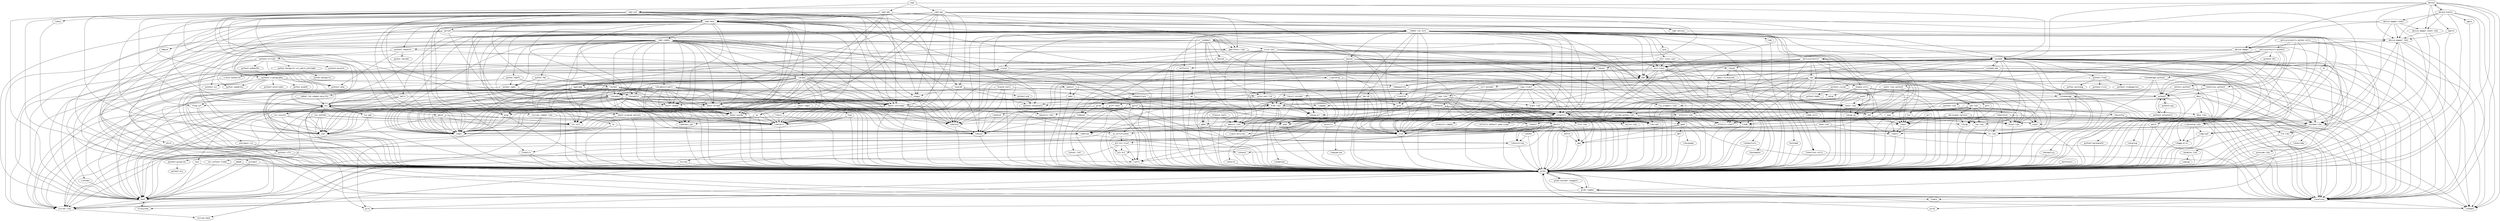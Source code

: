 strict digraph G {
node [fontname=monospace];
  "acl" -> "glibc";
  "acl" -> "libacl";
  "acl" -> "libattr";
  "at" -> "glibc";
  "at" -> "libselinux";
  "at" -> "pam";
  "audit" -> "audit-libs";
  "audit" -> "bash";
  "audit" -> "glibc";
  "audit" -> "krb5-libs";
  "audit" -> "libcap-ng";
  "audit-libs" -> "glibc";
  "audit-libs" -> "libcap-ng";
  "audit-libs-python3" -> "audit";
  "audit-libs-python3" -> "audit-libs";
  "audit-libs-python3" -> "glibc";
  "audit-libs-python3" -> "libcap-ng";
  "audit-libs-python3" -> "python3";
  "audit" -> "tcp_wrappers-libs";
  "avahi-libs" -> "dbus-libs";
  "avahi-libs" -> "glibc";
  "bash" -> "filesystem";
  "bash" -> "glibc";
  "bash" -> "ncurses-libs";
  "bcache-tools" -> "bash";
  "bcache-tools" -> "coreutils";
  "bcache-tools" -> "glibc";
  "bcache-tools" -> "libblkid";
  "bcache-tools" -> "libuuid";
  "bcache-tools" -> "python3";
  "bc" -> "glibc";
  "bc" -> "ncurses-libs";
  "bc" -> "readline";
  "binutils" -> "glibc";
  "binutils" -> "zlib";
  "boost-iostreams" -> "bzip2-libs";
  "boost-iostreams" -> "glibc";
  "boost-iostreams" -> "libgcc";
  "boost-iostreams" -> "libstdc++";
  "boost-iostreams" -> "zlib";
  "boost-program-options" -> "glibc";
  "boost-program-options" -> "libgcc";
  "boost-program-options" -> "libstdc++";
  "boost-random" -> "boost-system";
  "boost-random" -> "glibc";
  "boost-random" -> "libgcc";
  "boost-random" -> "libstdc++";
  "boost-regex" -> "glibc";
  "boost-regex" -> "libgcc";
  "boost-regex" -> "libicu";
  "boost-regex" -> "libstdc++";
  "boost-system" -> "glibc";
  "boost-system" -> "libgcc";
  "boost-system" -> "libstdc++";
  "boost-thread" -> "boost-system";
  "boost-thread" -> "glibc";
  "boost-thread" -> "libgcc";
  "boost-thread" -> "libstdc++";
  "bzip2-libs" -> "glibc";
  "ca-certificates" -> "p11-kit";
  "ca-certificates" -> "p11-kit-trust";
  "ceph-base" -> "bash";
  "ceph-base" -> "boost-iostreams";
  "ceph-base" -> "boost-random";
  "ceph-base" -> "boost-system";
  "ceph-base" -> "boost-thread";
  "ceph-base" -> "ceph-common";
  "ceph-base" -> "ceph-selinux";
  "ceph-base" -> "coreutils";
  "ceph-base" -> "cryptsetup";
  "ceph-base" -> "findutils";
  "ceph-base" -> "glibc";
  "ceph-base" -> "grep";
  "ceph-base" -> "hdparm";
  "ceph-base" -> "libatomic_ops";
  "ceph-base" -> "libcephfs1";
  "ceph-base" -> "libgcc";
  "ceph-base" -> "librados2";
  "ceph-base" -> "librbd1";
  "ceph-base" -> "librgw2";
  "ceph-base" -> "libstdc++";
  "ceph-base" -> "lttng-ust";
  "ceph-base" -> "nspr";
  "ceph-base" -> "nss";
  "ceph-base" -> "python2-requests";
  "ceph-base" -> "python2-setuptools";
  "ceph-base" -> "redhat-lsb-core";
  "ceph-base" -> "snappy";
  "ceph-base" -> "util-linux";
  "ceph-base" -> "which";
  "ceph-base" -> "zlib";
  "ceph" -> "ceph-mds";
  "ceph" -> "ceph-mon";
  "ceph" -> "ceph-osd";
  "ceph-common" -> "bash";
  "ceph-common" -> "boost-iostreams";
  "ceph-common" -> "boost-program-options";
  "ceph-common" -> "boost-regex";
  "ceph-common" -> "boost-system";
  "ceph-common" -> "boost-thread";
  "ceph-common" -> "coreutils";
  "ceph-common" -> "glibc";
  "ceph-common" -> "gperftools-libs";
  "ceph-common" -> "keyutils-libs";
  "ceph-common" -> "libbabeltrace";
  "ceph-common" -> "libblkid";
  "ceph-common" -> "libcephfs1";
  "ceph-common" -> "libgcc";
  "ceph-common" -> "librados2";
  "ceph-common" -> "libradosstriper1";
  "ceph-common" -> "librbd1";
  "ceph-common" -> "librgw2";
  "ceph-common" -> "libstdc++";
  "ceph-common" -> "nspr";
  "ceph-common" -> "nss";
  "ceph-common" -> "python2-requests";
  "ceph-common" -> "python-cephfs";
  "ceph-common" -> "python-rados";
  "ceph-common" -> "python-rbd";
  "ceph-common" -> "systemd-libs";
  "ceph-mds" -> "boost-iostreams";
  "ceph-mds" -> "boost-system";
  "ceph-mds" -> "boost-thread";
  "ceph-mds" -> "ceph-base";
  "ceph-mds" -> "glibc";
  "ceph-mds" -> "gperftools-libs";
  "ceph-mds" -> "libgcc";
  "ceph-mds" -> "libstdc++";
  "ceph-mds" -> "nspr";
  "ceph-mds" -> "nss";
  "ceph-mon" -> "boost-iostreams";
  "ceph-mon" -> "boost-random";
  "ceph-mon" -> "boost-system";
  "ceph-mon" -> "boost-thread";
  "ceph-mon" -> "ceph-base";
  "ceph-mon" -> "coreutils";
  "ceph-mon" -> "glibc";
  "ceph-mon" -> "gperftools-libs";
  "ceph-mon" -> "leveldb";
  "ceph-mon" -> "libgcc";
  "ceph-mon" -> "libstdc++";
  "ceph-mon" -> "nspr";
  "ceph-mon" -> "nss";
  "ceph-mon" -> "python2-flask";
  "ceph-mon" -> "snappy";
  "ceph-mon" -> "zlib";
  "ceph-osd" -> "boost-iostreams";
  "ceph-osd" -> "boost-program-options";
  "ceph-osd" -> "boost-random";
  "ceph-osd" -> "boost-system";
  "ceph-osd" -> "boost-thread";
  "ceph-osd" -> "ceph-base";
  "ceph-osd" -> "gdisk";
  "ceph-osd" -> "glibc";
  "ceph-osd" -> "gperftools-libs";
  "ceph-osd" -> "leveldb";
  "ceph-osd" -> "libaio";
  "ceph-osd" -> "libblkid";
  "ceph-osd" -> "libgcc";
  "ceph-osd" -> "libstdc++";
  "ceph-osd" -> "nspr";
  "ceph-osd" -> "nss";
  "ceph-osd" -> "parted";
  "ceph-osd" -> "snappy";
  "ceph-osd" -> "zlib";
  "ceph-selinux" -> "ceph-base";
  "ceph-selinux" -> "libselinux-utils";
  "ceph" -> "systemd";
  "checkpolicy" -> "glibc";
  "chkconfig" -> "glibc";
  "chkconfig" -> "libselinux";
  "chkconfig" -> "libsepol";
  "chkconfig" -> "popt";
  "coreutils" -> "coreutils-common";
  "coreutils" -> "glibc";
  "coreutils" -> "gmp";
  "coreutils" -> "libacl";
  "coreutils" -> "libattr";
  "coreutils" -> "libcap";
  "coreutils" -> "libselinux";
  "coreutils" -> "ncurses";
  "coreutils" -> "openssl-libs";
  "cpio" -> "glibc";
  "cracklib" -> "bash";
  "cracklib" -> "glibc";
  "cracklib" -> "gzip";
  "cracklib" -> "zlib";
  "cronie" -> "audit-libs";
  "cronie" -> "cronie-noanacron";
  "cronie" -> "glibc";
  "cronie" -> "libselinux";
  "cronie-noanacron" -> "cronie";
  "cronie-noanacron" -> "crontabs";
  "cronie" -> "pam";
  "crontabs" -> "bash";
  "cryptsetup" -> "cryptsetup-libs";
  "cryptsetup" -> "glibc";
  "cryptsetup" -> "libpwquality";
  "cryptsetup-libs" -> "device-mapper-libs";
  "cryptsetup-libs" -> "glibc";
  "cryptsetup-libs" -> "libgcrypt";
  "cryptsetup-libs" -> "libgpg-error";
  "cryptsetup-libs" -> "libuuid";
  "cryptsetup" -> "popt";
  "cups-client" -> "avahi-libs";
  "cups-client" -> "chkconfig";
  "cups-client" -> "cups-libs";
  "cups-client" -> "glibc";
  "cups-client" -> "gnutls";
  "cups-client" -> "krb5-libs";
  "cups-client" -> "libcom_err";
  "cups-client" -> "libcrypt";
  "cups-client" -> "zlib";
  "cups-libs" -> "avahi-libs";
  "cups-libs" -> "glib2";
  "cups-libs" -> "glibc";
  "cups-libs" -> "gnutls";
  "cups-libs" -> "krb5-libs";
  "cups-libs" -> "libcom_err";
  "cups-libs" -> "libcrypt";
  "cups-libs" -> "libgcc";
  "cups-libs" -> "libgomp";
  "cups-libs" -> "libstdc++";
  "cups-libs" -> "libunistring";
  "cups-libs" -> "libxml2";
  "cups-libs" -> "ncurses-libs";
  "cups-libs" -> "zlib";
  "curl-minimal" -> "glibc";
  "curl-minimal" -> "libcurl-minimal";
  "curl-minimal" -> "openssl-libs";
  "curl-minimal" -> "zlib";
  "cyrus-sasl" -> "cyrus-sasl-lib";
  "cyrus-sasl" -> "glibc";
  "cyrus-sasl" -> "krb5-libs";
  "cyrus-sasl" -> "libcom_err";
  "cyrus-sasl" -> "libcrypt";
  "cyrus-sasl" -> "libdb";
  "cyrus-sasl-lib" -> "glibc";
  "cyrus-sasl-lib" -> "krb5-libs";
  "cyrus-sasl-lib" -> "libcom_err";
  "cyrus-sasl-lib" -> "libcrypt";
  "cyrus-sasl-lib" -> "libdb";
  "cyrus-sasl" -> "openldap";
  "cyrus-sasl" -> "openssl-libs";
  "cyrus-sasl" -> "pam";
  "cyrus-sasl" -> "shadow-utils";
  "cyrus-sasl" -> "systemd";
  "cyrus-sasl" -> "util-linux";
  "dbus" -> "audit-libs";
  "dbus" -> "dbus-libs";
  "dbus" -> "expat";
  "dbus" -> "glibc";
  "dbus" -> "libcap-ng";
  "dbus" -> "libselinux";
  "dbus-libs" -> "glibc";
  "dbus-libs" -> "systemd-libs";
  "dbus" -> "systemd-libs";
  "device-mapper" -> "bash";
  "device-mapper" -> "device-mapper-libs";
  "device-mapper-event" -> "device-mapper";
  "device-mapper-event" -> "device-mapper-event-libs";
  "device-mapper-event" -> "device-mapper-libs";
  "device-mapper-event" -> "glibc";
  "device-mapper-event" -> "libgcc";
  "device-mapper-event-libs" -> "device-mapper-libs";
  "device-mapper-event-libs" -> "glibc";
  "device-mapper-event-libs" -> "systemd-libs";
  "device-mapper-event" -> "systemd-libs";
  "device-mapper" -> "glibc";
  "device-mapper-libs" -> "device-mapper";
  "device-mapper-libs" -> "glibc";
  "device-mapper-libs" -> "libselinux";
  "device-mapper-libs" -> "libsepol";
  "device-mapper-libs" -> "systemd-libs";
  "device-mapper" -> "systemd";
  "device-mapper" -> "systemd-libs";
  "device-mapper" -> "util-linux";
  "diffutils" -> "glibc";
  "dmraid" -> "bash";
  "dmraid" -> "device-mapper";
  "dmraid" -> "device-mapper-event-libs";
  "dmraid" -> "device-mapper-libs";
  "dmraid" -> "dmraid-events";
  "dmraid-events" -> "device-mapper-event";
  "dmraid-events" -> "device-mapper-event-libs";
  "dmraid-events" -> "device-mapper-libs";
  "dmraid-events" -> "dmraid";
  "dmraid-events" -> "glibc";
  "dmraid-events" -> "libselinux";
  "dmraid-events" -> "libsepol";
  "dmraid-events" -> "sgpio";
  "dmraid" -> "glibc";
  "dmraid" -> "kpartx";
  "dmraid" -> "libselinux";
  "dmraid" -> "libsepol";
  "dmraid" -> "systemd";
  "dosfstools" -> "glibc";
  "ed" -> "glib2";
  "ed" -> "glibc";
  "ed" -> "libgcc";
  "ed" -> "libgomp";
  "ed" -> "libunistring";
  "ed" -> "libxml2";
  "ed" -> "ncurses-libs";
  "elfutils-libelf" -> "glibc";
  "elfutils-libelf" -> "zlib";
  "elfutils-libs" -> "bzip2-libs";
  "elfutils-libs" -> "elfutils-default-yama-scope";
  "elfutils-libs" -> "elfutils-libelf";
  "elfutils-libs" -> "glibc";
  "elfutils-libs" -> "xz-libs";
  "elfutils-libs" -> "zlib";
  "expat" -> "glibc";
  "fcgi" -> "glibc";
  "fcgi" -> "libgcc";
  "fcgi" -> "libstdc++";
  "file" -> "file-libs";
  "file" -> "glibc";
  "file-libs" -> "glibc";
  "file-libs" -> "zlib";
  "filesystem" -> "bash";
  "file" -> "zlib";
  "findutils" -> "glibc";
  "findutils" -> "libselinux";
  "gawk" -> "filesystem";
  "gawk" -> "glibc";
  "gawk" -> "gmp";
  "gawk" -> "libsigsegv";
  "gawk" -> "mpfr";
  "gawk" -> "readline";
  "gc" -> "glibc";
  "gc" -> "libatomic_ops";
  "gc" -> "libgcc";
  "gc" -> "libstdc++";
  "gdbm" -> "glibc";
  "gdbm" -> "ncurses-libs";
  "gdbm" -> "readline";
  "gdisk" -> "glibc";
  "gdisk" -> "libgcc";
  "gdisk" -> "libstdc++";
  "gdisk" -> "libuuid";
  "gdisk" -> "ncurses-libs";
  "gdisk" -> "popt";
  "glib2" -> "bash";
  "glib2" -> "glibc";
  "glib2" -> "libffi";
  "glib2" -> "libgcc";
  "glib2" -> "libmount";
  "glib2" -> "libselinux";
  "glib2" -> "pcre";
  "glib2" -> "zlib";
  "glibc-common" -> "bash";
  "glibc-common" -> "glibc";
  "glibc-common" -> "libselinux";
  "glibc-common" -> "tzdata";
  "glibc" -> "glibc-common";
  "glibc" -> "glibc-minimal-langpack";
  "glibc-minimal-langpack" -> "glibc";
  "glibc-minimal-langpack" -> "glibc-common";
  "gmp" -> "glibc";
  "gnutls" -> "crypto-policies";
  "gnutls" -> "glibc";
  "gnutls" -> "gmp";
  "gnutls" -> "libidn2";
  "gnutls" -> "libtasn1";
  "gnutls" -> "libunistring";
  "gnutls" -> "nettle";
  "gnutls" -> "p11-kit";
  "gnutls" -> "p11-kit-trust";
  "gnutls" -> "zlib";
  "gperftools-libs" -> "glibc";
  "gperftools-libs" -> "libgcc";
  "gperftools-libs" -> "libstdc++";
  "gperftools-libs" -> "libunwind";
  "grep" -> "glibc";
  "grep" -> "pcre";
  "groff-base" -> "bash";
  "groff-base" -> "glibc";
  "groff-base" -> "libgcc";
  "groff-base" -> "libstdc++";
  "groff-base" -> "sed";
  "guile" -> "coreutils";
  "guile" -> "gc";
  "guile" -> "glibc";
  "guile" -> "gmp";
  "guile" -> "libcrypt";
  "guile" -> "libffi";
  "guile" -> "libtool-ltdl";
  "guile" -> "libunistring";
  "guile" -> "ncurses-libs";
  "guile" -> "readline";
  "gzip" -> "coreutils";
  "gzip" -> "glibc";
  "hdparm" -> "glibc";
  "hesiod" -> "glibc";
  "hesiod" -> "libidn";
  "hfsplus-tools" -> "glibc";
  "hfsplus-tools" -> "openssl-libs";
  "hostname" -> "glibc";
  "iptables-libs" -> "glibc";
  "iptables-libs" -> "libpcap";
  "keyutils-libs" -> "glibc";
  "kmod-libs" -> "glibc";
  "kmod-libs" -> "libgcc";
  "kmod-libs" -> "xz-libs";
  "kmod-libs" -> "zlib";
  "kpartx" -> "device-mapper-libs";
  "kpartx" -> "glibc";
  "krb5-libs" -> "bash";
  "krb5-libs" -> "coreutils";
  "krb5-libs" -> "crypto-policies";
  "krb5-libs" -> "gawk";
  "krb5-libs" -> "glibc";
  "krb5-libs" -> "grep";
  "krb5-libs" -> "keyutils-libs";
  "krb5-libs" -> "libcom_err";
  "krb5-libs" -> "libselinux";
  "krb5-libs" -> "libverto";
  "krb5-libs" -> "openssl-libs";
  "krb5-libs" -> "sed";
  "less" -> "bash";
  "less" -> "glibc";
  "less" -> "ncurses-libs";
  "leveldb" -> "glibc";
  "leveldb" -> "libgcc";
  "leveldb" -> "libstdc++";
  "leveldb" -> "python2-pip";
  "leveldb" -> "python2-setuptools";
  "leveldb" -> "snappy";
  "libacl" -> "glibc";
  "libacl" -> "libattr";
  "libaio" -> "glibc";
  "libarchive" -> "bzip2-libs";
  "libarchive" -> "glibc";
  "libarchive" -> "libacl";
  "libarchive" -> "libxml2";
  "libarchive" -> "lz4-libs";
  "libarchive" -> "openssl-libs";
  "libarchive" -> "xz-libs";
  "libarchive" -> "zlib";
  "libatomic_ops" -> "glibc";
  "libattr" -> "glibc";
  "libbabeltrace" -> "elfutils-libelf";
  "libbabeltrace" -> "elfutils-libs";
  "libbabeltrace" -> "glib2";
  "libbabeltrace" -> "glibc";
  "libbabeltrace" -> "libuuid";
  "libbabeltrace" -> "popt";
  "libblkid" -> "glibc";
  "libblkid" -> "libuuid";
  "libcap" -> "glibc";
  "libcap-ng" -> "glibc";
  "libcephfs1" -> "boost-iostreams";
  "libcephfs1" -> "boost-random";
  "libcephfs1" -> "boost-system";
  "libcephfs1" -> "boost-thread";
  "libcephfs1" -> "glibc";
  "libcephfs1" -> "libatomic_ops";
  "libcephfs1" -> "libblkid";
  "libcephfs1" -> "libgcc";
  "libcephfs1" -> "libstdc++";
  "libcephfs1" -> "libuuid";
  "libcephfs1" -> "nspr";
  "libcephfs1" -> "nss";
  "libcephfs1" -> "nss-util";
  "libcgroup" -> "glibc";
  "libcom_err" -> "glibc";
  "libcrypt" -> "glibc";
  "libcurl-minimal" -> "glibc";
  "libcurl-minimal" -> "krb5-libs";
  "libcurl-minimal" -> "libcom_err";
  "libcurl-minimal" -> "libnghttp2";
  "libcurl-minimal" -> "openssl-libs";
  "libcurl-minimal" -> "zlib";
  "libdb" -> "glibc";
  "libdb-utils" -> "glibc";
  "libdb-utils" -> "libdb";
  "libfdisk" -> "glibc";
  "libfdisk" -> "libblkid";
  "libfdisk" -> "libuuid";
  "libffi" -> "glibc";
  "libgcrypt" -> "glibc";
  "libgcrypt" -> "libgpg-error";
  "libgomp" -> "glibc";
  "libgpg-error" -> "glibc";
  "libicu" -> "glibc";
  "libicu" -> "libgcc";
  "libicu" -> "libstdc++";
  "libidn2" -> "glibc";
  "libidn2" -> "libunistring";
  "libidn" -> "emacs-filesystem";
  "libidn" -> "glibc";
  "libmount" -> "glibc";
  "libmount" -> "libblkid";
  "libmount" -> "libselinux";
  "libmount" -> "libuuid";
  "libnghttp2" -> "glibc";
  "libpcap" -> "glibc";
  "libpipeline" -> "glibc";
  "libpwquality" -> "cracklib";
  "libpwquality" -> "glibc";
  "libpwquality" -> "pam";
  "librados2" -> "boost-iostreams";
  "librados2" -> "boost-random";
  "librados2" -> "boost-system";
  "librados2" -> "boost-thread";
  "librados2" -> "glibc";
  "librados2" -> "libatomic_ops";
  "librados2" -> "libblkid";
  "librados2" -> "libgcc";
  "librados2" -> "libstdc++";
  "librados2" -> "libuuid";
  "librados2" -> "lttng-ust";
  "librados2" -> "nspr";
  "librados2" -> "nss";
  "librados2" -> "nss-util";
  "libradosstriper1" -> "boost-iostreams";
  "libradosstriper1" -> "boost-random";
  "libradosstriper1" -> "boost-system";
  "libradosstriper1" -> "boost-thread";
  "libradosstriper1" -> "glibc";
  "libradosstriper1" -> "libatomic_ops";
  "libradosstriper1" -> "libblkid";
  "libradosstriper1" -> "libgcc";
  "libradosstriper1" -> "librados2";
  "libradosstriper1" -> "libstdc++";
  "libradosstriper1" -> "libuuid";
  "libradosstriper1" -> "nspr";
  "libradosstriper1" -> "nss";
  "libradosstriper1" -> "nss-util";
  "librbd1" -> "boost-iostreams";
  "librbd1" -> "boost-random";
  "librbd1" -> "boost-system";
  "librbd1" -> "boost-thread";
  "librbd1" -> "glibc";
  "librbd1" -> "libatomic_ops";
  "librbd1" -> "libblkid";
  "librbd1" -> "libgcc";
  "librbd1" -> "librados2";
  "librbd1" -> "libstdc++";
  "librbd1" -> "libuuid";
  "librbd1" -> "lttng-ust";
  "librbd1" -> "nspr";
  "librbd1" -> "nss";
  "librbd1" -> "nss-util";
  "librgw2" -> "boost-iostreams";
  "librgw2" -> "boost-random";
  "librgw2" -> "boost-system";
  "librgw2" -> "boost-thread";
  "librgw2" -> "coreutils";
  "librgw2" -> "expat";
  "librgw2" -> "fcgi";
  "librgw2" -> "glibc";
  "librgw2" -> "libacl";
  "librgw2" -> "libatomic_ops";
  "librgw2" -> "libblkid";
  "librgw2" -> "libcurl-minimal";
  "librgw2" -> "libgcc";
  "librgw2" -> "librados2";
  "librgw2" -> "libselinux";
  "librgw2" -> "libstdc++";
  "librgw2" -> "libuuid";
  "librgw2" -> "nspr";
  "librgw2" -> "nss";
  "librgw2" -> "nss-util";
  "librgw2" -> "openldap";
  "librgw2" -> "popt";
  "libseccomp" -> "glibc";
  "libselinux" -> "glibc";
  "libselinux" -> "libsepol";
  "libselinux" -> "pcre";
  "libselinux" -> "pcre2";
  "libselinux-python3" -> "glibc";
  "libselinux-python3" -> "libselinux";
  "libselinux-python3" -> "python3";
  "libselinux-python3" -> "system-python-libs";
  "libselinux-utils" -> "glibc";
  "libselinux-utils" -> "libselinux";
  "libsemanage" -> "audit-libs";
  "libsemanage" -> "bzip2-libs";
  "libsemanage" -> "glibc";
  "libsemanage" -> "libselinux";
  "libsemanage" -> "libsepol";
  "libsemanage-python3" -> "glibc";
  "libsemanage-python3" -> "libselinux-python3";
  "libsemanage-python3" -> "libsemanage";
  "libsemanage-python3" -> "python3";
  "libsemanage-python3" -> "system-python-libs";
  "libsepol" -> "glibc";
  "libsigsegv" -> "glibc";
  "libsmartcols" -> "glibc";
  "libstdc++" -> "glibc";
  "libstdc++" -> "libgcc";
  "libtasn1" -> "glibc";
  "libtool-ltdl" -> "glibc";
  "libunistring" -> "glibc";
  "libunwind" -> "bash";
  "libunwind" -> "bzip2-libs";
  "libunwind" -> "coreutils";
  "libunwind" -> "expat";
  "libunwind" -> "gdbm";
  "libunwind" -> "glibc";
  "libunwind" -> "libcrypt";
  "libunwind" -> "libdb";
  "libunwind" -> "libffi";
  "libunwind" -> "libgcc";
  "libunwind" -> "ncurses-libs";
  "libunwind" -> "openssl-libs";
  "libunwind" -> "readline";
  "libunwind" -> "sqlite-libs";
  "libunwind" -> "zlib";
  "libuser" -> "glib2";
  "libuser" -> "glibc";
  "libuser" -> "libcrypt";
  "libuser" -> "libselinux";
  "libuser" -> "openldap";
  "libuser" -> "pam";
  "libuser" -> "popt";
  "libutempter" -> "glibc";
  "libuuid" -> "glibc";
  "libverto" -> "glibc";
  "libxml2" -> "glibc";
  "libxml2" -> "xz-libs";
  "libxml2" -> "zlib";
  "lttng-ust" -> "glibc";
  "lttng-ust" -> "userspace-rcu";
  "lua-libs" -> "glibc";
  "lz4-libs" -> "glibc";
  "mailx" -> "bash";
  "mailx" -> "glibc";
  "mailx" -> "krb5-libs";
  "mailx" -> "nspr";
  "mailx" -> "nss";
  "make" -> "gc";
  "make" -> "glibc";
  "make" -> "guile";
  "man-db" -> "coreutils";
  "man-db" -> "gdbm";
  "man-db" -> "glibc";
  "man-db" -> "grep";
  "man-db" -> "groff-base";
  "man-db" -> "gzip";
  "man-db" -> "less";
  "man-db" -> "libpipeline";
  "man-db" -> "zlib";
  "mdadm" -> "bash";
  "mdadm" -> "glibc";
  "mpfr" -> "glibc";
  "mpfr" -> "gmp";
  "ncurses-compat-libs" -> "glibc";
  "ncurses-compat-libs" -> "libgcc";
  "ncurses-compat-libs" -> "libstdc++";
  "ncurses-compat-libs" -> "ncurses-base";
  "ncurses" -> "glibc";
  "ncurses-libs" -> "glibc";
  "ncurses-libs" -> "ncurses-base";
  "ncurses" -> "ncurses-libs";
  "nettle" -> "glibc";
  "nettle" -> "gmp";
  "nspr" -> "glibc";
  "nss" -> "glibc";
  "nss" -> "nspr";
  "nss" -> "nss-pem";
  "nss" -> "nss-softokn";
  "nss" -> "nss-sysinit";
  "nss" -> "nss-util";
  "nss-pem" -> "glibc";
  "nss-pem" -> "nspr";
  "nss-pem" -> "nss";
  "nss-pem" -> "nss-util";
  "nss-softokn-freebl" -> "bash";
  "nss-softokn-freebl" -> "glibc";
  "nss-softokn" -> "glibc";
  "nss-softokn" -> "nspr";
  "nss-softokn" -> "nss-softokn-freebl";
  "nss-softokn" -> "nss-util";
  "nss-softokn" -> "sqlite-libs";
  "nss-sysinit" -> "bash";
  "nss-sysinit" -> "glibc";
  "nss-sysinit" -> "nspr";
  "nss-sysinit" -> "nss";
  "nss-sysinit" -> "nss-util";
  "nss-util" -> "glibc";
  "nss-util" -> "nspr";
  "nss" -> "zlib";
  "openldap" -> "cyrus-sasl-lib";
  "openldap" -> "glibc";
  "openldap" -> "nspr";
  "openldap" -> "nss";
  "openldap" -> "nss-util";
  "openssl" -> "bash";
  "openssl" -> "coreutils";
  "openssl" -> "glibc";
  "openssl-libs" -> "ca-certificates";
  "openssl-libs" -> "crypto-policies";
  "openssl-libs" -> "glibc";
  "openssl-libs" -> "zlib";
  "openssl" -> "make";
  "openssl" -> "openssl-libs";
  "openssl" -> "zlib";
  "p11-kit" -> "glibc";
  "p11-kit" -> "libffi";
  "p11-kit-trust" -> "bash";
  "p11-kit-trust" -> "glibc";
  "p11-kit-trust" -> "libffi";
  "p11-kit-trust" -> "libtasn1";
  "p11-kit-trust" -> "p11-kit";
  "pam" -> "audit-libs";
  "pam" -> "cracklib";
  "pam" -> "glibc";
  "pam" -> "libcrypt";
  "pam" -> "libdb";
  "pam" -> "libpwquality";
  "pam" -> "libselinux";
  "parted" -> "device-mapper-libs";
  "parted" -> "glibc";
  "parted" -> "libblkid";
  "parted" -> "libselinux";
  "parted" -> "libsepol";
  "parted" -> "libuuid";
  "parted" -> "ncurses-libs";
  "parted" -> "readline";
  "passwd" -> "audit-libs";
  "passwd" -> "glib2";
  "passwd" -> "glibc";
  "passwd" -> "libselinux";
  "passwd" -> "libuser";
  "passwd" -> "ncurses-libs";
  "passwd" -> "pam";
  "passwd" -> "popt";
  "passwd" -> "systemd-libs";
  "patch" -> "glibc";
  "patch" -> "libattr";
  "patch" -> "libselinux";
  "pcre2" -> "glibc";
  "pcre" -> "glibc";
  "policycoreutils" -> "audit-libs";
  "policycoreutils" -> "bash";
  "policycoreutils" -> "coreutils";
  "policycoreutils" -> "diffutils";
  "policycoreutils" -> "gawk";
  "policycoreutils" -> "glibc";
  "policycoreutils" -> "grep";
  "policycoreutils" -> "libselinux";
  "policycoreutils" -> "libselinux-utils";
  "policycoreutils" -> "libsemanage";
  "policycoreutils" -> "libsepol";
  "policycoreutils-python3" -> "audit-libs-python3";
  "policycoreutils-python3" -> "checkpolicy";
  "policycoreutils-python3" -> "libcgroup";
  "policycoreutils-python3" -> "libselinux-python3";
  "policycoreutils-python3" -> "libsemanage-python3";
  "policycoreutils-python3" -> "policycoreutils";
  "policycoreutils-python3" -> "python3";
  "policycoreutils-python3" -> "python3-IPy";
  "policycoreutils-python3" -> "setools-python3";
  "policycoreutils-python-utils" -> "glibc";
  "policycoreutils-python-utils" -> "libselinux";
  "policycoreutils-python-utils" -> "libsepol";
  "policycoreutils-python-utils" -> "policycoreutils-python3";
  "policycoreutils-python-utils" -> "python3";
  "policycoreutils" -> "rpm";
  "policycoreutils" -> "sed";
  "policycoreutils" -> "util-linux";
  "popt" -> "glibc";
  "procmail" -> "bash";
  "procmail" -> "glibc";
  "python2-babel" -> "python2-setuptools";
  "python2-babel" -> "pytz";
  "python2-cffi" -> "glibc";
  "python2-cffi" -> "libffi";
  "python2-cffi" -> "python2-pycparser";
  "python2-cryptography" -> "glibc";
  "python2-cryptography" -> "openssl";
  "python2-cryptography" -> "openssl-libs";
  "python2-cryptography" -> "python2-asn1crypto";
  "python2-cryptography" -> "python2-cffi";
  "python2-cryptography" -> "python2-idna";
  "python2-cryptography" -> "python2-six";
  "python2-cryptography" -> "python-enum34";
  "python2-cryptography" -> "python-ipaddress";
  "python2-flask" -> "python2-click";
  "python2-flask" -> "python2-itsdangerous";
  "python2-flask" -> "python2-jinja2";
  "python2-flask" -> "python-werkzeug";
  "python2-jinja2" -> "python2-babel";
  "python2-jinja2" -> "python2-markupsafe";
  "python2-jinja2" -> "python2-setuptools";
  "python2-markupsafe" -> "glibc";
  "python2-pip" -> "python2-setuptools";
  "python2-pycparser" -> "python2-ply";
  "python2-pyOpenSSL" -> "python2-cryptography";
  "python2-requests" -> "ca-certificates";
  "python2-requests" -> "python2-idna";
  "python2-requests" -> "python2-urllib3";
  "python2-requests" -> "python-chardet";
  "python2-urllib3" -> "ca-certificates";
  "python2-urllib3" -> "python2-cryptography";
  "python2-urllib3" -> "python2-idna";
  "python2-urllib3" -> "python2-pyOpenSSL";
  "python2-urllib3" -> "python2-pysocks";
  "python2-urllib3" -> "python2-six";
  "python2-urllib3" -> "python-backports-ssl_match_hostname";
  "python2-urllib3" -> "python-ipaddress";
  "python3" -> "glibc";
  "python3-IPy" -> "python3";
  "python3-libs" -> "expat";
  "python3-libs" -> "system-python-libs";
  "python3-pip" -> "python3";
  "python3-pip" -> "python3-setuptools";
  "python3" -> "python3-libs";
  "python3" -> "python3-pip";
  "python3" -> "python3-setuptools";
  "python3-setuptools" -> "python3";
  "python3" -> "system-python-libs";
  "python-backports-ssl_match_hostname" -> "python-backports";
  "python-cephfs" -> "glibc";
  "python-cephfs" -> "libcephfs1";
  "python-cephfs" -> "python-rados";
  "python-rados" -> "glibc";
  "python-rados" -> "librados2";
  "python-rbd" -> "glibc";
  "python-rbd" -> "librbd1";
  "python-rbd" -> "python-rados";
  "pytz" -> "coreutils";
  "pytz" -> "tzdata";
  "qrencode-libs" -> "glibc";
  "readline" -> "glibc";
  "readline" -> "ncurses-libs";
  "redhat-lsb-core" -> "at";
  "redhat-lsb-core" -> "bash";
  "redhat-lsb-core" -> "bc";
  "redhat-lsb-core" -> "binutils";
  "redhat-lsb-core" -> "coreutils";
  "redhat-lsb-core" -> "cpio";
  "redhat-lsb-core" -> "cronie";
  "redhat-lsb-core" -> "cups-client";
  "redhat-lsb-core" -> "diffutils";
  "redhat-lsb-core" -> "ed";
  "redhat-lsb-core" -> "file";
  "redhat-lsb-core" -> "findutils";
  "redhat-lsb-core" -> "gawk";
  "redhat-lsb-core" -> "glibc";
  "redhat-lsb-core" -> "glibc-common";
  "redhat-lsb-core" -> "grep";
  "redhat-lsb-core" -> "gzip";
  "redhat-lsb-core" -> "hostname";
  "redhat-lsb-core" -> "libblkid";
  "redhat-lsb-core" -> "libgcc";
  "redhat-lsb-core" -> "libuuid";
  "redhat-lsb-core" -> "mailx";
  "redhat-lsb-core" -> "make";
  "redhat-lsb-core" -> "man-db";
  "redhat-lsb-core" -> "ncurses-compat-libs";
  "redhat-lsb-core" -> "pam";
  "redhat-lsb-core" -> "passwd";
  "redhat-lsb-core" -> "patch";
  "redhat-lsb-core" -> "readline";
  "redhat-lsb-core" -> "redhat-lsb-submod-security";
  "redhat-lsb-core" -> "sed";
  "redhat-lsb-core" -> "sendmail";
  "redhat-lsb-core" -> "shadow-utils";
  "redhat-lsb-core" -> "spax";
  "redhat-lsb-core" -> "systemd";
  "redhat-lsb-core" -> "tar";
  "redhat-lsb-core" -> "time";
  "redhat-lsb-core" -> "util-linux";
  "redhat-lsb-core" -> "util-linux-user";
  "redhat-lsb-core" -> "zlib";
  "redhat-lsb-submod-security" -> "nspr";
  "redhat-lsb-submod-security" -> "nss";
  "rpm" -> "bash";
  "rpm" -> "bzip2-libs";
  "rpm" -> "coreutils";
  "rpm" -> "curl-minimal";
  "rpm" -> "elfutils-libelf";
  "rpm" -> "glibc";
  "rpm" -> "libacl";
  "rpm" -> "libarchive";
  "rpm" -> "libcap";
  "rpm" -> "libdb";
  "rpm" -> "libdb-utils";
  "rpm-libs" -> "bzip2-libs";
  "rpm-libs" -> "elfutils-libelf";
  "rpm-libs" -> "glibc";
  "rpm-libs" -> "libacl";
  "rpm-libs" -> "libcap";
  "rpm-libs" -> "libdb";
  "rpm-libs" -> "lua-libs";
  "rpm-libs" -> "openssl-libs";
  "rpm-libs" -> "popt";
  "rpm-libs" -> "rpm";
  "rpm-libs" -> "rpm-plugin-selinux";
  "rpm-libs" -> "xz-libs";
  "rpm-libs" -> "zlib";
  "rpm" -> "lua-libs";
  "rpm" -> "openssl-libs";
  "rpm-plugin-selinux" -> "bzip2-libs";
  "rpm-plugin-selinux" -> "elfutils-libelf";
  "rpm-plugin-selinux" -> "glibc";
  "rpm-plugin-selinux" -> "libacl";
  "rpm-plugin-selinux" -> "libcap";
  "rpm-plugin-selinux" -> "libdb";
  "rpm-plugin-selinux" -> "libselinux";
  "rpm-plugin-selinux" -> "lua-libs";
  "rpm-plugin-selinux" -> "openssl-libs";
  "rpm-plugin-selinux" -> "popt";
  "rpm-plugin-selinux" -> "rpm-libs";
  "rpm-plugin-selinux" -> "xz-libs";
  "rpm-plugin-selinux" -> "zlib";
  "rpm" -> "popt";
  "rpm" -> "rpm-libs";
  "rpm" -> "xz-libs";
  "rpm" -> "zlib";
  "sed" -> "glibc";
  "sed" -> "libacl";
  "sed" -> "libselinux";
  "sendmail" -> "bash";
  "sendmail" -> "cyrus-sasl";
  "sendmail" -> "cyrus-sasl-lib";
  "sendmail" -> "glibc";
  "sendmail" -> "hesiod";
  "sendmail" -> "libcrypt";
  "sendmail" -> "libdb";
  "sendmail" -> "openldap";
  "sendmail" -> "openssl-libs";
  "sendmail" -> "procmail";
  "sendmail" -> "setup";
  "sendmail" -> "tcp_wrappers-libs";
  "setools-python3" -> "glibc";
  "setools-python3" -> "python3";
  "setools-python3" -> "system-python-libs";
  "sgpio" -> "glibc";
  "shadow-utils" -> "audit-libs";
  "shadow-utils" -> "glibc";
  "shadow-utils" -> "libacl";
  "shadow-utils" -> "libattr";
  "shadow-utils" -> "libcrypt";
  "shadow-utils" -> "libselinux";
  "shadow-utils" -> "libsemanage";
  "shadow-utils" -> "setup";
  "snappy" -> "glibc";
  "snappy" -> "libgcc";
  "snappy" -> "libstdc++";
  "spax" -> "glibc";
  "spax" -> "libacl";
  "spax" -> "libattr";
  "spax" -> "libselinux";
  "sqlite-libs" -> "glibc";
  "systemd" -> "audit-libs";
  "systemd" -> "bash";
  "systemd" -> "bzip2-libs";
  "systemd" -> "cryptsetup-libs";
  "systemd" -> "dbus";
  "systemd" -> "elfutils-libelf";
  "systemd" -> "elfutils-libs";
  "systemd" -> "glibc";
  "systemd" -> "iptables-libs";
  "systemd" -> "kmod-libs";
  "systemd" -> "libacl";
  "systemd" -> "libblkid";
  "systemd" -> "libcap";
  "systemd" -> "libcrypt";
  "systemd" -> "libgcc";
  "systemd" -> "libgcrypt";
  "systemd" -> "libgpg-error";
  "systemd" -> "libidn";
  "systemd" -> "libmount";
  "systemd" -> "libseccomp";
  "systemd" -> "libselinux";
  "systemd-libs" -> "glibc";
  "systemd-libs" -> "libgcc";
  "systemd-libs" -> "libgcrypt";
  "systemd-libs" -> "libselinux";
  "systemd-libs" -> "lz4-libs";
  "systemd-libs" -> "xz-libs";
  "systemd" -> "lz4-libs";
  "systemd" -> "ncurses-libs";
  "systemd" -> "pam";
  "systemd-pam" -> "glibc";
  "systemd-pam" -> "libgcc";
  "systemd-pam" -> "libselinux";
  "systemd-pam" -> "pam";
  "systemd-pam" -> "systemd";
  "systemd" -> "qrencode-libs";
  "systemd" -> "systemd-libs";
  "systemd" -> "systemd-pam";
  "systemd" -> "util-linux";
  "systemd" -> "xz-libs";
  "systemd" -> "zlib";
  "system-python-libs" -> "bash";
  "system-python-libs" -> "bzip2-libs";
  "system-python-libs" -> "expat";
  "system-python-libs" -> "gdbm";
  "system-python-libs" -> "glibc";
  "system-python-libs" -> "libcrypt";
  "system-python-libs" -> "libffi";
  "system-python-libs" -> "ncurses-libs";
  "system-python-libs" -> "openssl-libs";
  "system-python-libs" -> "readline";
  "system-python-libs" -> "sqlite-libs";
  "system-python-libs" -> "xz-libs";
  "system-python-libs" -> "zlib";
  "tar" -> "glibc";
  "tar" -> "libacl";
  "tar" -> "libselinux";
  "tcp_wrappers-libs" -> "glibc";
  "time" -> "glibc";
  "userspace-rcu" -> "glibc";
  "util-linux" -> "audit-libs";
  "util-linux" -> "glibc";
  "util-linux" -> "libblkid";
  "util-linux" -> "libcap-ng";
  "util-linux" -> "libcrypt";
  "util-linux" -> "libfdisk";
  "util-linux" -> "libmount";
  "util-linux" -> "libselinux";
  "util-linux" -> "libsmartcols";
  "util-linux" -> "libutempter";
  "util-linux" -> "libuuid";
  "util-linux" -> "ncurses-libs";
  "util-linux" -> "pam";
  "util-linux" -> "systemd-libs";
  "util-linux-user" -> "glibc";
  "util-linux-user" -> "libselinux";
  "util-linux-user" -> "libuser";
  "util-linux-user" -> "pam";
  "util-linux-user" -> "util-linux";
  "util-linux" -> "zlib";
  "which" -> "glibc";
  "xz-libs" -> "glibc";
  "zlib" -> "glibc";
}
